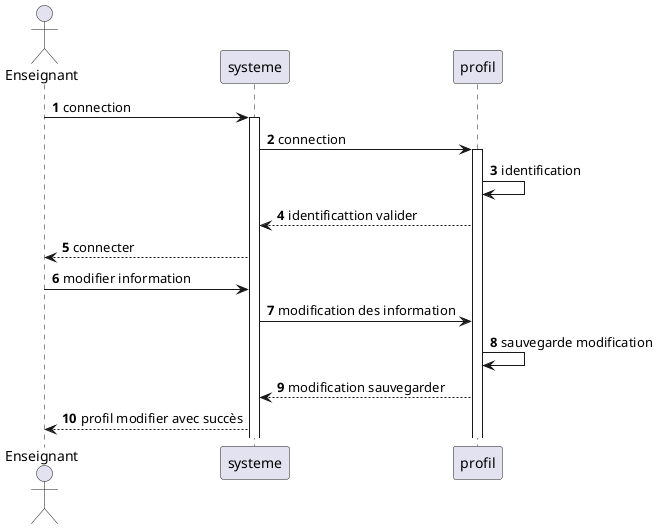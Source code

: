 @startuml

autonumber
actor Enseignant
Enseignant -> systeme: connection

activate systeme
systeme -> profil: connection 

activate profil
profil -> profil: identification 
profil --> systeme: identificattion valider
systeme --> Enseignant: connecter

Enseignant -> systeme: modifier information
systeme -> profil: modification des information 
profil -> profil: sauvegarde modification
profil --> systeme: modification sauvegarder
systeme --> Enseignant: profil modifier avec succès



@enduml
